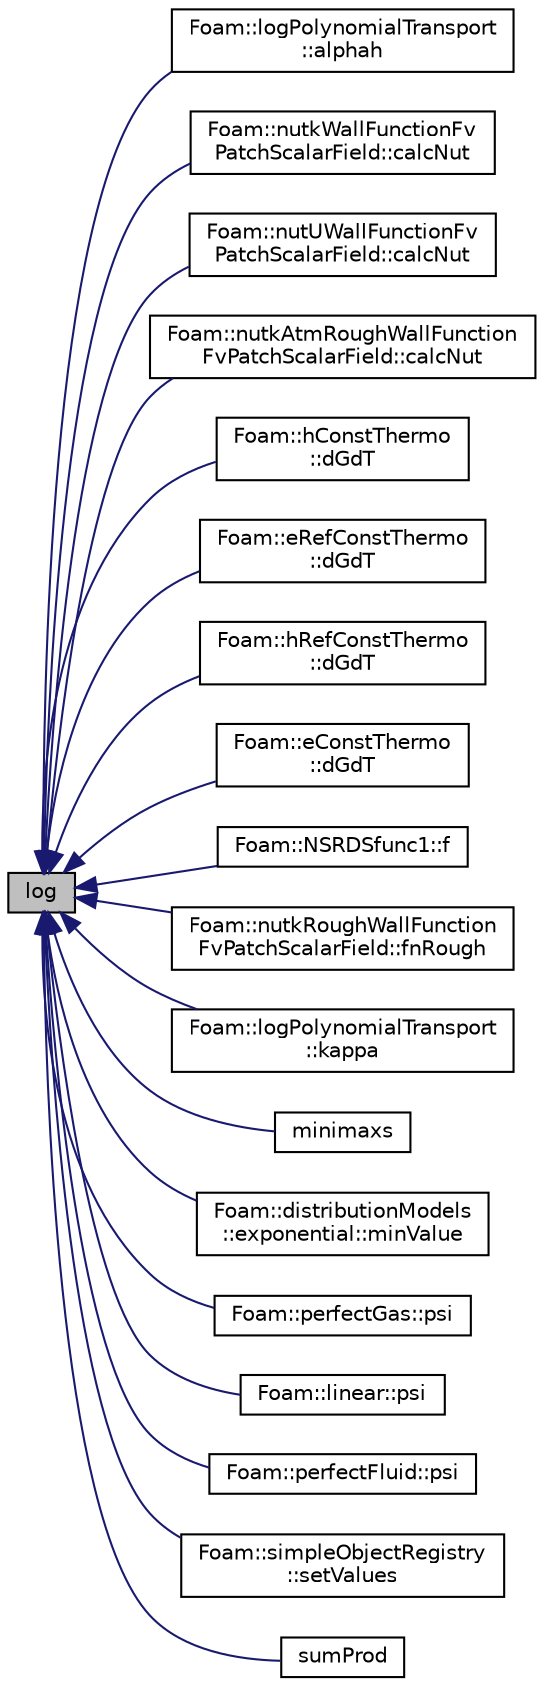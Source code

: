 digraph "log"
{
  bgcolor="transparent";
  edge [fontname="Helvetica",fontsize="10",labelfontname="Helvetica",labelfontsize="10"];
  node [fontname="Helvetica",fontsize="10",shape=record];
  rankdir="LR";
  Node1 [label="log",height=0.2,width=0.4,color="black", fillcolor="grey75", style="filled" fontcolor="black"];
  Node1 -> Node2 [dir="back",color="midnightblue",fontsize="10",style="solid",fontname="Helvetica"];
  Node2 [label="Foam::logPolynomialTransport\l::alphah",height=0.2,width=0.4,color="black",URL="$classFoam_1_1logPolynomialTransport.html#ac520da3d109a3f8a049034c3c1624274",tooltip="Thermal diffusivity of enthalpy [kg/ms]. "];
  Node1 -> Node3 [dir="back",color="midnightblue",fontsize="10",style="solid",fontname="Helvetica"];
  Node3 [label="Foam::nutkWallFunctionFv\lPatchScalarField::calcNut",height=0.2,width=0.4,color="black",URL="$classFoam_1_1nutkWallFunctionFvPatchScalarField.html#a0de861b523c0bb1dcf5f0bd1e44efb54",tooltip="Calculate the turbulence viscosity. "];
  Node1 -> Node4 [dir="back",color="midnightblue",fontsize="10",style="solid",fontname="Helvetica"];
  Node4 [label="Foam::nutUWallFunctionFv\lPatchScalarField::calcNut",height=0.2,width=0.4,color="black",URL="$classFoam_1_1nutUWallFunctionFvPatchScalarField.html#a0de861b523c0bb1dcf5f0bd1e44efb54",tooltip="Calculate the turbulence viscosity. "];
  Node1 -> Node5 [dir="back",color="midnightblue",fontsize="10",style="solid",fontname="Helvetica"];
  Node5 [label="Foam::nutkAtmRoughWallFunction\lFvPatchScalarField::calcNut",height=0.2,width=0.4,color="black",URL="$classFoam_1_1nutkAtmRoughWallFunctionFvPatchScalarField.html#a3d7b33c5eb572bc4684ad4c690a762b8",tooltip="Calculate the turbulence viscosity. "];
  Node1 -> Node6 [dir="back",color="midnightblue",fontsize="10",style="solid",fontname="Helvetica"];
  Node6 [label="Foam::hConstThermo\l::dGdT",height=0.2,width=0.4,color="black",URL="$classFoam_1_1hConstThermo.html#a086bd7fabe873a49ffc1aaec0110c521",tooltip="Derivative of Gibbs free energy w.r.t. temperature. "];
  Node1 -> Node7 [dir="back",color="midnightblue",fontsize="10",style="solid",fontname="Helvetica"];
  Node7 [label="Foam::eRefConstThermo\l::dGdT",height=0.2,width=0.4,color="black",URL="$classFoam_1_1eRefConstThermo.html#a086bd7fabe873a49ffc1aaec0110c521",tooltip="Derivative of Gibbs free energy w.r.t. temperature. "];
  Node1 -> Node8 [dir="back",color="midnightblue",fontsize="10",style="solid",fontname="Helvetica"];
  Node8 [label="Foam::hRefConstThermo\l::dGdT",height=0.2,width=0.4,color="black",URL="$classFoam_1_1hRefConstThermo.html#a086bd7fabe873a49ffc1aaec0110c521",tooltip="Derivative of Gibbs free energy w.r.t. temperature. "];
  Node1 -> Node9 [dir="back",color="midnightblue",fontsize="10",style="solid",fontname="Helvetica"];
  Node9 [label="Foam::eConstThermo\l::dGdT",height=0.2,width=0.4,color="black",URL="$classFoam_1_1eConstThermo.html#a086bd7fabe873a49ffc1aaec0110c521",tooltip="Derivative of Gibbs free energy w.r.t. temperature. "];
  Node1 -> Node10 [dir="back",color="midnightblue",fontsize="10",style="solid",fontname="Helvetica"];
  Node10 [label="Foam::NSRDSfunc1::f",height=0.2,width=0.4,color="black",URL="$classFoam_1_1NSRDSfunc1.html#a4ab62338f8530b8dc7efbf7c744c4d53",tooltip="Evaluate the function and return the result. "];
  Node1 -> Node11 [dir="back",color="midnightblue",fontsize="10",style="solid",fontname="Helvetica"];
  Node11 [label="Foam::nutkRoughWallFunction\lFvPatchScalarField::fnRough",height=0.2,width=0.4,color="black",URL="$classFoam_1_1nutkRoughWallFunctionFvPatchScalarField.html#a7c067e2ca824c0d4f24d5c6d24423bf0",tooltip="Compute the roughness function. "];
  Node1 -> Node12 [dir="back",color="midnightblue",fontsize="10",style="solid",fontname="Helvetica"];
  Node12 [label="Foam::logPolynomialTransport\l::kappa",height=0.2,width=0.4,color="black",URL="$classFoam_1_1logPolynomialTransport.html#ade885edc7c55d70ee36aebd5b3d666e9",tooltip="Thermal conductivity [W/mK]. "];
  Node1 -> Node13 [dir="back",color="midnightblue",fontsize="10",style="solid",fontname="Helvetica"];
  Node13 [label="minimaxs",height=0.2,width=0.4,color="black",URL="$namespaceFoam.html#a337e5a818a61385c6b44a6e3c164760a"];
  Node1 -> Node14 [dir="back",color="midnightblue",fontsize="10",style="solid",fontname="Helvetica"];
  Node14 [label="Foam::distributionModels\l::exponential::minValue",height=0.2,width=0.4,color="black",URL="$classFoam_1_1distributionModels_1_1exponential.html#ab08de74651c9375ec2f95c8595feabad",tooltip="Return the minimum value. "];
  Node1 -> Node15 [dir="back",color="midnightblue",fontsize="10",style="solid",fontname="Helvetica"];
  Node15 [label="Foam::perfectGas::psi",height=0.2,width=0.4,color="black",URL="$classFoam_1_1perfectGas.html#a4c595c293213389fa75fac8fea39f547",tooltip="Return compressibility rho/p [s^2/m^2]. "];
  Node1 -> Node16 [dir="back",color="midnightblue",fontsize="10",style="solid",fontname="Helvetica"];
  Node16 [label="Foam::linear::psi",height=0.2,width=0.4,color="black",URL="$classFoam_1_1linear.html#a4c595c293213389fa75fac8fea39f547",tooltip="Return compressibility rho/p [s^2/m^2]. "];
  Node1 -> Node17 [dir="back",color="midnightblue",fontsize="10",style="solid",fontname="Helvetica"];
  Node17 [label="Foam::perfectFluid::psi",height=0.2,width=0.4,color="black",URL="$classFoam_1_1perfectFluid.html#a4c595c293213389fa75fac8fea39f547",tooltip="Return compressibility rho/p [s^2/m^2]. "];
  Node1 -> Node18 [dir="back",color="midnightblue",fontsize="10",style="solid",fontname="Helvetica"];
  Node18 [label="Foam::simpleObjectRegistry\l::setValues",height=0.2,width=0.4,color="black",URL="$classFoam_1_1simpleObjectRegistry.html#a6d5b7dec48bb27cff12b842b873cc7d8",tooltip="Set values (invoke callbacks) from dictionary entries. "];
  Node1 -> Node19 [dir="back",color="midnightblue",fontsize="10",style="solid",fontname="Helvetica"];
  Node19 [label="sumProd",height=0.2,width=0.4,color="black",URL="$namespaceFoam.html#a93e6930f789f21705c721dc592817713",tooltip="Sum product. "];
}

